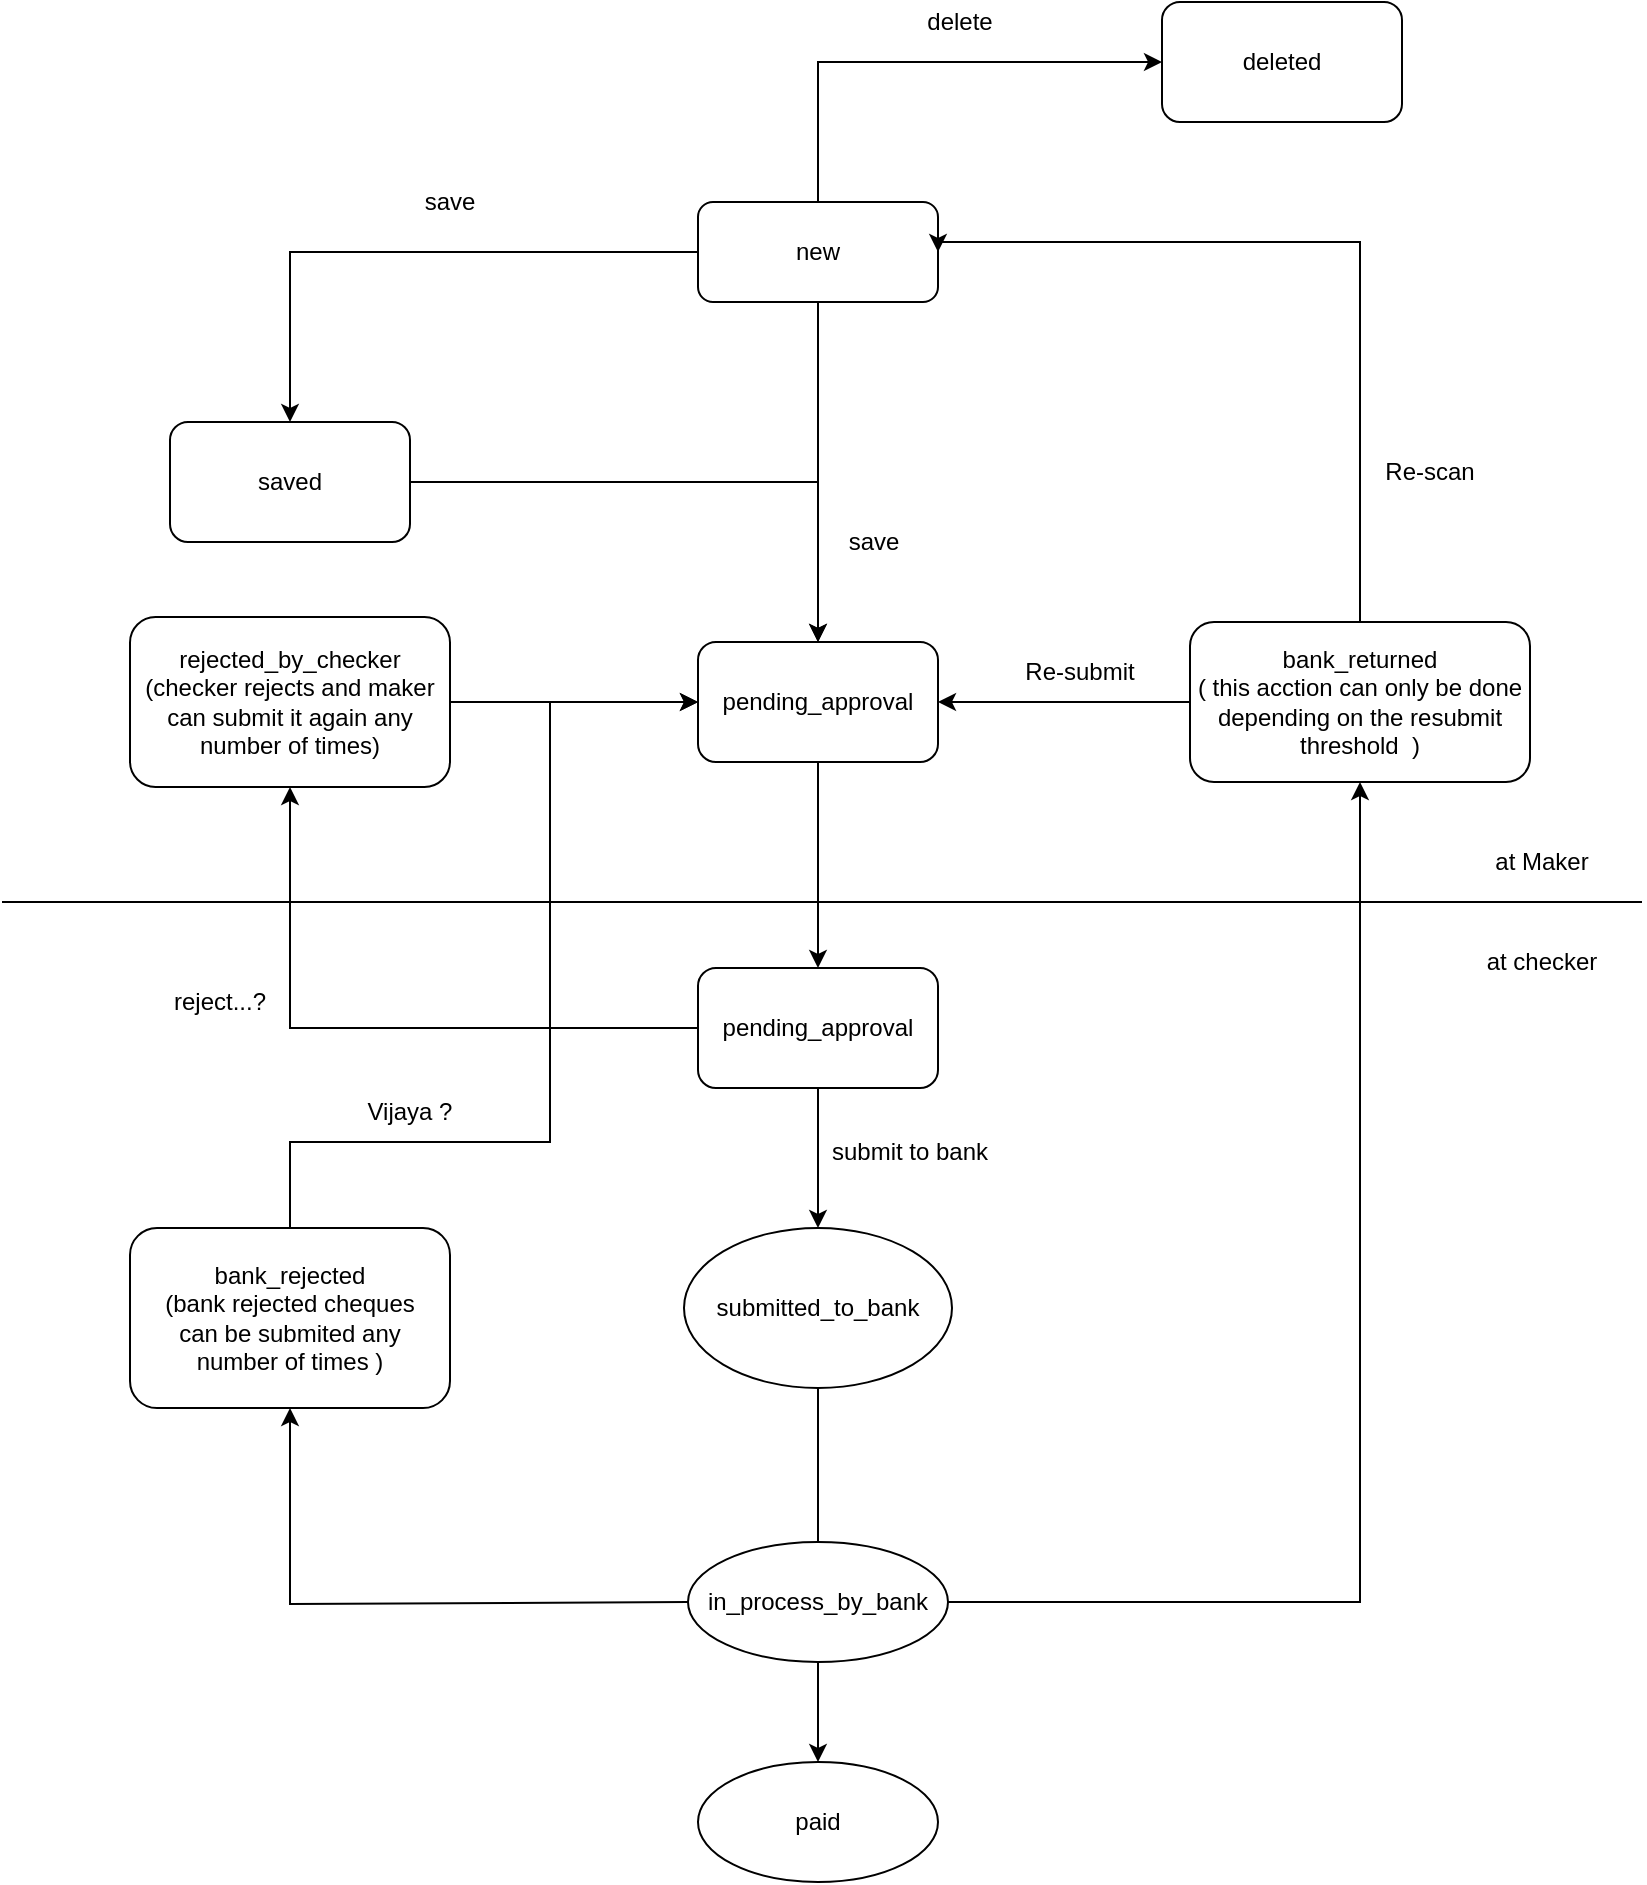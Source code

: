 <mxfile>
    <diagram id="awTKcjxFaUV9_Hsqf3XX" name="Checker- Maker">
        <mxGraphModel dx="1118" dy="790" grid="1" gridSize="10" guides="1" tooltips="1" connect="1" arrows="1" fold="1" page="1" pageScale="1" pageWidth="827" pageHeight="1169" math="0" shadow="0">
            <root>
                <mxCell id="0"/>
                <mxCell id="1" parent="0"/>
                <mxCell id="rA_mySbdPQxgZzPo7z1M-3" style="edgeStyle=orthogonalEdgeStyle;rounded=0;orthogonalLoop=1;jettySize=auto;html=1;entryX=0.5;entryY=0;entryDx=0;entryDy=0;" parent="1" source="rA_mySbdPQxgZzPo7z1M-1" target="rA_mySbdPQxgZzPo7z1M-2" edge="1">
                    <mxGeometry relative="1" as="geometry"/>
                </mxCell>
                <mxCell id="rA_mySbdPQxgZzPo7z1M-6" style="edgeStyle=orthogonalEdgeStyle;rounded=0;orthogonalLoop=1;jettySize=auto;html=1;entryX=0.5;entryY=0;entryDx=0;entryDy=0;" parent="1" source="rA_mySbdPQxgZzPo7z1M-1" target="rA_mySbdPQxgZzPo7z1M-4" edge="1">
                    <mxGeometry relative="1" as="geometry"/>
                </mxCell>
                <mxCell id="9" style="edgeStyle=none;html=1;entryX=0;entryY=0.5;entryDx=0;entryDy=0;rounded=0;" edge="1" parent="1" source="rA_mySbdPQxgZzPo7z1M-1" target="8">
                    <mxGeometry relative="1" as="geometry">
                        <Array as="points">
                            <mxPoint x="408" y="60"/>
                        </Array>
                    </mxGeometry>
                </mxCell>
                <mxCell id="rA_mySbdPQxgZzPo7z1M-1" value="new" style="rounded=1;whiteSpace=wrap;html=1;" parent="1" vertex="1">
                    <mxGeometry x="348" y="130" width="120" height="50" as="geometry"/>
                </mxCell>
                <mxCell id="rA_mySbdPQxgZzPo7z1M-5" style="edgeStyle=orthogonalEdgeStyle;rounded=0;orthogonalLoop=1;jettySize=auto;html=1;" parent="1" source="rA_mySbdPQxgZzPo7z1M-2" target="rA_mySbdPQxgZzPo7z1M-4" edge="1">
                    <mxGeometry relative="1" as="geometry"/>
                </mxCell>
                <mxCell id="rA_mySbdPQxgZzPo7z1M-2" value="saved" style="rounded=1;whiteSpace=wrap;html=1;" parent="1" vertex="1">
                    <mxGeometry x="84" y="240" width="120" height="60" as="geometry"/>
                </mxCell>
                <mxCell id="rA_mySbdPQxgZzPo7z1M-9" style="edgeStyle=orthogonalEdgeStyle;rounded=0;orthogonalLoop=1;jettySize=auto;html=1;entryX=0.5;entryY=0;entryDx=0;entryDy=0;" parent="1" source="rA_mySbdPQxgZzPo7z1M-4" target="13" edge="1">
                    <mxGeometry relative="1" as="geometry">
                        <mxPoint x="408" y="470" as="targetPoint"/>
                    </mxGeometry>
                </mxCell>
                <mxCell id="rA_mySbdPQxgZzPo7z1M-4" value="pending_approval" style="rounded=1;whiteSpace=wrap;html=1;" parent="1" vertex="1">
                    <mxGeometry x="348" y="350" width="120" height="60" as="geometry"/>
                </mxCell>
                <mxCell id="rA_mySbdPQxgZzPo7z1M-11" style="edgeStyle=orthogonalEdgeStyle;rounded=0;orthogonalLoop=1;jettySize=auto;html=1;entryX=0.5;entryY=0;entryDx=0;entryDy=0;exitX=0.5;exitY=1;exitDx=0;exitDy=0;" parent="1" source="13" target="rA_mySbdPQxgZzPo7z1M-10" edge="1">
                    <mxGeometry relative="1" as="geometry">
                        <mxPoint x="408" y="583" as="sourcePoint"/>
                    </mxGeometry>
                </mxCell>
                <mxCell id="rA_mySbdPQxgZzPo7z1M-13" style="edgeStyle=orthogonalEdgeStyle;rounded=0;orthogonalLoop=1;jettySize=auto;html=1;exitX=0;exitY=0.5;exitDx=0;exitDy=0;" parent="1" source="13" target="rA_mySbdPQxgZzPo7z1M-15" edge="1">
                    <mxGeometry relative="1" as="geometry">
                        <mxPoint x="694" y="420" as="targetPoint"/>
                        <mxPoint x="348" y="510" as="sourcePoint"/>
                    </mxGeometry>
                </mxCell>
                <mxCell id="rA_mySbdPQxgZzPo7z1M-17" style="edgeStyle=orthogonalEdgeStyle;rounded=0;orthogonalLoop=1;jettySize=auto;html=1;" parent="1" source="rA_mySbdPQxgZzPo7z1M-10" edge="1">
                    <mxGeometry relative="1" as="geometry">
                        <mxPoint x="408" y="810" as="targetPoint"/>
                    </mxGeometry>
                </mxCell>
                <mxCell id="rA_mySbdPQxgZzPo7z1M-10" value="submitted_to_bank" style="ellipse;whiteSpace=wrap;html=1;" parent="1" vertex="1">
                    <mxGeometry x="341" y="643" width="134" height="80" as="geometry"/>
                </mxCell>
                <object label="" placeholders="1" id="rA_mySbdPQxgZzPo7z1M-14">
                    <mxCell style="edgeStyle=orthogonalEdgeStyle;rounded=0;orthogonalLoop=1;jettySize=auto;html=1;" parent="1" source="rA_mySbdPQxgZzPo7z1M-15" target="rA_mySbdPQxgZzPo7z1M-4" edge="1">
                        <mxGeometry relative="1" as="geometry">
                            <mxPoint x="624" y="380" as="sourcePoint"/>
                        </mxGeometry>
                    </mxCell>
                </object>
                <mxCell id="rA_mySbdPQxgZzPo7z1M-15" value="rejected_by_checker&lt;br&gt;(checker rejects and maker can submit it again any number of times)" style="rounded=1;whiteSpace=wrap;html=1;" parent="1" vertex="1">
                    <mxGeometry x="64" y="337.5" width="160" height="85" as="geometry"/>
                </mxCell>
                <mxCell id="rA_mySbdPQxgZzPo7z1M-21" style="edgeStyle=orthogonalEdgeStyle;rounded=0;orthogonalLoop=1;jettySize=auto;html=1;exitX=1;exitY=0.5;exitDx=0;exitDy=0;" parent="1" source="rA_mySbdPQxgZzPo7z1M-18" target="rA_mySbdPQxgZzPo7z1M-20" edge="1">
                    <mxGeometry relative="1" as="geometry">
                        <mxPoint x="466" y="831" as="sourcePoint"/>
                    </mxGeometry>
                </mxCell>
                <mxCell id="8iPuRaanS0iod83LBXcC-2" style="edgeStyle=none;html=1;entryX=0.5;entryY=1;entryDx=0;entryDy=0;rounded=0;exitX=0;exitY=0.5;exitDx=0;exitDy=0;" parent="1" source="rA_mySbdPQxgZzPo7z1M-18" target="8iPuRaanS0iod83LBXcC-1" edge="1">
                    <mxGeometry relative="1" as="geometry">
                        <mxPoint x="144" y="831" as="targetPoint"/>
                        <Array as="points">
                            <mxPoint x="144" y="831"/>
                        </Array>
                        <mxPoint x="350" y="831" as="sourcePoint"/>
                    </mxGeometry>
                </mxCell>
                <mxCell id="18" style="edgeStyle=none;rounded=0;html=1;" edge="1" parent="1" source="rA_mySbdPQxgZzPo7z1M-18" target="17">
                    <mxGeometry relative="1" as="geometry"/>
                </mxCell>
                <mxCell id="rA_mySbdPQxgZzPo7z1M-18" value="in_process_by_bank" style="ellipse;whiteSpace=wrap;html=1;" parent="1" vertex="1">
                    <mxGeometry x="343" y="800" width="130" height="60" as="geometry"/>
                </mxCell>
                <mxCell id="rA_mySbdPQxgZzPo7z1M-22" style="edgeStyle=orthogonalEdgeStyle;rounded=0;orthogonalLoop=1;jettySize=auto;html=1;entryX=1;entryY=0.5;entryDx=0;entryDy=0;" parent="1" source="rA_mySbdPQxgZzPo7z1M-20" target="rA_mySbdPQxgZzPo7z1M-4" edge="1">
                    <mxGeometry relative="1" as="geometry"/>
                </mxCell>
                <mxCell id="rA_mySbdPQxgZzPo7z1M-27" style="edgeStyle=orthogonalEdgeStyle;rounded=0;orthogonalLoop=1;jettySize=auto;html=1;entryX=1;entryY=0.5;entryDx=0;entryDy=0;" parent="1" source="rA_mySbdPQxgZzPo7z1M-20" target="rA_mySbdPQxgZzPo7z1M-1" edge="1">
                    <mxGeometry relative="1" as="geometry">
                        <mxPoint x="514" y="135" as="targetPoint"/>
                        <Array as="points">
                            <mxPoint x="679" y="150"/>
                        </Array>
                    </mxGeometry>
                </mxCell>
                <mxCell id="rA_mySbdPQxgZzPo7z1M-20" value="bank_returned&lt;br&gt;( this acction can only be done depending on the resubmit threshold&amp;nbsp; )" style="rounded=1;whiteSpace=wrap;html=1;" parent="1" vertex="1">
                    <mxGeometry x="594" y="340" width="170" height="80" as="geometry"/>
                </mxCell>
                <mxCell id="rA_mySbdPQxgZzPo7z1M-23" value="Re-submit" style="text;html=1;strokeColor=none;fillColor=none;align=center;verticalAlign=middle;whiteSpace=wrap;rounded=0;" parent="1" vertex="1">
                    <mxGeometry x="504" y="350" width="70" height="30" as="geometry"/>
                </mxCell>
                <mxCell id="rA_mySbdPQxgZzPo7z1M-28" value="Re-scan" style="text;html=1;strokeColor=none;fillColor=none;align=center;verticalAlign=middle;whiteSpace=wrap;rounded=0;rotation=0;" parent="1" vertex="1">
                    <mxGeometry x="684" y="250" width="60" height="30" as="geometry"/>
                </mxCell>
                <mxCell id="8iPuRaanS0iod83LBXcC-5" style="edgeStyle=none;rounded=0;html=1;entryX=0;entryY=0.5;entryDx=0;entryDy=0;" parent="1" source="8iPuRaanS0iod83LBXcC-1" target="rA_mySbdPQxgZzPo7z1M-4" edge="1">
                    <mxGeometry relative="1" as="geometry">
                        <Array as="points">
                            <mxPoint x="144" y="600"/>
                            <mxPoint x="274" y="600"/>
                            <mxPoint x="274" y="380"/>
                        </Array>
                    </mxGeometry>
                </mxCell>
                <mxCell id="8iPuRaanS0iod83LBXcC-1" value="bank_rejected&lt;br&gt;(bank rejected cheques &lt;br&gt;can be submited any &lt;br&gt;number of times )" style="rounded=1;whiteSpace=wrap;html=1;" parent="1" vertex="1">
                    <mxGeometry x="64" y="643" width="160" height="90" as="geometry"/>
                </mxCell>
                <mxCell id="2" value="Vijaya ?" style="text;html=1;strokeColor=none;fillColor=none;align=center;verticalAlign=middle;whiteSpace=wrap;rounded=0;" vertex="1" parent="1">
                    <mxGeometry x="174" y="574.5" width="60" height="20" as="geometry"/>
                </mxCell>
                <mxCell id="3" value="save" style="text;html=1;strokeColor=none;fillColor=none;align=center;verticalAlign=middle;whiteSpace=wrap;rounded=0;" vertex="1" parent="1">
                    <mxGeometry x="408" y="290" width="56" height="20" as="geometry"/>
                </mxCell>
                <mxCell id="4" value="save" style="text;html=1;strokeColor=none;fillColor=none;align=center;verticalAlign=middle;whiteSpace=wrap;rounded=0;" vertex="1" parent="1">
                    <mxGeometry x="204" y="120" width="40" height="20" as="geometry"/>
                </mxCell>
                <mxCell id="5" value="reject...?" style="text;html=1;strokeColor=none;fillColor=none;align=center;verticalAlign=middle;whiteSpace=wrap;rounded=0;" vertex="1" parent="1">
                    <mxGeometry x="84" y="520" width="50" height="20" as="geometry"/>
                </mxCell>
                <mxCell id="8" value="deleted" style="rounded=1;whiteSpace=wrap;html=1;" vertex="1" parent="1">
                    <mxGeometry x="580" y="30" width="120" height="60" as="geometry"/>
                </mxCell>
                <mxCell id="10" value="delete" style="text;html=1;strokeColor=none;fillColor=none;align=center;verticalAlign=middle;whiteSpace=wrap;rounded=0;" vertex="1" parent="1">
                    <mxGeometry x="454" y="30" width="50" height="20" as="geometry"/>
                </mxCell>
                <mxCell id="11" value="submit to bank" style="text;html=1;strokeColor=none;fillColor=none;align=center;verticalAlign=middle;whiteSpace=wrap;rounded=0;" vertex="1" parent="1">
                    <mxGeometry x="404" y="594.5" width="100" height="20" as="geometry"/>
                </mxCell>
                <mxCell id="13" value="&lt;span&gt;pending_approval&lt;/span&gt;" style="rounded=1;whiteSpace=wrap;html=1;" vertex="1" parent="1">
                    <mxGeometry x="348" y="513" width="120" height="60" as="geometry"/>
                </mxCell>
                <mxCell id="14" value="" style="endArrow=none;html=1;" edge="1" parent="1">
                    <mxGeometry width="50" height="50" relative="1" as="geometry">
                        <mxPoint y="480" as="sourcePoint"/>
                        <mxPoint x="820" y="480" as="targetPoint"/>
                    </mxGeometry>
                </mxCell>
                <mxCell id="15" value="at checker" style="text;html=1;strokeColor=none;fillColor=none;align=center;verticalAlign=middle;whiteSpace=wrap;rounded=0;" vertex="1" parent="1">
                    <mxGeometry x="730" y="500" width="80" height="20" as="geometry"/>
                </mxCell>
                <mxCell id="16" value="at Maker" style="text;html=1;strokeColor=none;fillColor=none;align=center;verticalAlign=middle;whiteSpace=wrap;rounded=0;" vertex="1" parent="1">
                    <mxGeometry x="730" y="450" width="80" height="20" as="geometry"/>
                </mxCell>
                <mxCell id="17" value="paid" style="ellipse;whiteSpace=wrap;html=1;" vertex="1" parent="1">
                    <mxGeometry x="348" y="910" width="120" height="60" as="geometry"/>
                </mxCell>
            </root>
        </mxGraphModel>
    </diagram>
    <diagram id="IPpUbXnbxSLoPscIQ0U4" name="Self-auth">
        <mxGraphModel dx="1118" dy="790" grid="1" gridSize="10" guides="1" tooltips="1" connect="1" arrows="1" fold="1" page="1" pageScale="1" pageWidth="850" pageHeight="1100" math="0" shadow="0">
            <root>
                <mxCell id="wfh0Dg2VfORi76VOenaT-0"/>
                <mxCell id="wfh0Dg2VfORi76VOenaT-1" parent="wfh0Dg2VfORi76VOenaT-0"/>
                <mxCell id="ScqjLURCVzaIq1jWpinE-0" style="edgeStyle=orthogonalEdgeStyle;rounded=0;orthogonalLoop=1;jettySize=auto;html=1;entryX=0.5;entryY=0;entryDx=0;entryDy=0;" parent="wfh0Dg2VfORi76VOenaT-1" source="ScqjLURCVzaIq1jWpinE-2" target="ScqjLURCVzaIq1jWpinE-4" edge="1">
                    <mxGeometry relative="1" as="geometry"/>
                </mxCell>
                <mxCell id="ScqjLURCVzaIq1jWpinE-1" style="edgeStyle=orthogonalEdgeStyle;rounded=0;orthogonalLoop=1;jettySize=auto;html=1;entryX=0.5;entryY=0;entryDx=0;entryDy=0;" parent="wfh0Dg2VfORi76VOenaT-1" source="ScqjLURCVzaIq1jWpinE-2" target="3JZBuLF2i-BWoR61zFvi-1" edge="1">
                    <mxGeometry relative="1" as="geometry">
                        <mxPoint x="404" y="390" as="targetPoint"/>
                    </mxGeometry>
                </mxCell>
                <mxCell id="bbuCX8ifBfkxHszUebam-1" style="edgeStyle=none;rounded=0;html=1;entryX=0;entryY=0.5;entryDx=0;entryDy=0;" edge="1" parent="wfh0Dg2VfORi76VOenaT-1" source="ScqjLURCVzaIq1jWpinE-2" target="bbuCX8ifBfkxHszUebam-0">
                    <mxGeometry relative="1" as="geometry">
                        <Array as="points">
                            <mxPoint x="404" y="130"/>
                        </Array>
                    </mxGeometry>
                </mxCell>
                <mxCell id="ScqjLURCVzaIq1jWpinE-2" value="new" style="rounded=1;whiteSpace=wrap;html=1;" parent="wfh0Dg2VfORi76VOenaT-1" vertex="1">
                    <mxGeometry x="344" y="220" width="120" height="60" as="geometry"/>
                </mxCell>
                <mxCell id="ScqjLURCVzaIq1jWpinE-3" style="edgeStyle=orthogonalEdgeStyle;rounded=0;orthogonalLoop=1;jettySize=auto;html=1;entryX=0.5;entryY=0;entryDx=0;entryDy=0;" parent="wfh0Dg2VfORi76VOenaT-1" source="ScqjLURCVzaIq1jWpinE-4" target="3JZBuLF2i-BWoR61zFvi-1" edge="1">
                    <mxGeometry relative="1" as="geometry">
                        <mxPoint x="390" y="420" as="targetPoint"/>
                    </mxGeometry>
                </mxCell>
                <mxCell id="ScqjLURCVzaIq1jWpinE-4" value="saved" style="rounded=1;whiteSpace=wrap;html=1;" parent="wfh0Dg2VfORi76VOenaT-1" vertex="1">
                    <mxGeometry x="170" y="310" width="120" height="60" as="geometry"/>
                </mxCell>
                <mxCell id="ScqjLURCVzaIq1jWpinE-10" style="edgeStyle=orthogonalEdgeStyle;rounded=0;orthogonalLoop=1;jettySize=auto;html=1;exitX=0.5;exitY=1;exitDx=0;exitDy=0;entryX=0.5;entryY=0;entryDx=0;entryDy=0;" parent="wfh0Dg2VfORi76VOenaT-1" source="3JZBuLF2i-BWoR61zFvi-1" target="lbLdeF5fToItT7gbiHIw-0" edge="1">
                    <mxGeometry relative="1" as="geometry">
                        <mxPoint x="404" y="520" as="sourcePoint"/>
                        <mxPoint x="404" y="540" as="targetPoint"/>
                    </mxGeometry>
                </mxCell>
                <mxCell id="ScqjLURCVzaIq1jWpinE-14" value="" style="edgeStyle=orthogonalEdgeStyle;rounded=0;orthogonalLoop=1;jettySize=auto;html=1;exitX=0.5;exitY=1;exitDx=0;exitDy=0;" parent="wfh0Dg2VfORi76VOenaT-1" source="lbLdeF5fToItT7gbiHIw-0" target="ScqjLURCVzaIq1jWpinE-17" edge="1">
                    <mxGeometry relative="1" as="geometry">
                        <mxPoint x="404" y="720" as="targetPoint"/>
                        <mxPoint x="404" y="626" as="sourcePoint"/>
                    </mxGeometry>
                </mxCell>
                <mxCell id="ScqjLURCVzaIq1jWpinE-15" style="edgeStyle=orthogonalEdgeStyle;rounded=0;orthogonalLoop=1;jettySize=auto;html=1;exitX=1;exitY=0.5;exitDx=0;exitDy=0;" parent="wfh0Dg2VfORi76VOenaT-1" source="lbLdeF5fToItT7gbiHIw-0" target="ScqjLURCVzaIq1jWpinE-20" edge="1">
                    <mxGeometry relative="1" as="geometry">
                        <mxPoint x="530" y="560" as="sourcePoint"/>
                    </mxGeometry>
                </mxCell>
                <mxCell id="ScqjLURCVzaIq1jWpinE-17" value="paid" style="ellipse;whiteSpace=wrap;html=1;" parent="wfh0Dg2VfORi76VOenaT-1" vertex="1">
                    <mxGeometry x="344" y="640" width="120" height="60" as="geometry"/>
                </mxCell>
                <mxCell id="ScqjLURCVzaIq1jWpinE-18" style="edgeStyle=orthogonalEdgeStyle;rounded=0;orthogonalLoop=1;jettySize=auto;html=1;" parent="wfh0Dg2VfORi76VOenaT-1" source="ScqjLURCVzaIq1jWpinE-20" target="3JZBuLF2i-BWoR61zFvi-1" edge="1">
                    <mxGeometry relative="1" as="geometry">
                        <mxPoint x="471" y="430" as="targetPoint"/>
                    </mxGeometry>
                </mxCell>
                <mxCell id="ScqjLURCVzaIq1jWpinE-19" style="edgeStyle=orthogonalEdgeStyle;rounded=0;orthogonalLoop=1;jettySize=auto;html=1;entryX=1;entryY=0.5;entryDx=0;entryDy=0;exitX=0.5;exitY=0;exitDx=0;exitDy=0;" parent="wfh0Dg2VfORi76VOenaT-1" source="ScqjLURCVzaIq1jWpinE-20" target="ScqjLURCVzaIq1jWpinE-2" edge="1">
                    <mxGeometry relative="1" as="geometry">
                        <mxPoint x="510" y="165" as="targetPoint"/>
                        <Array as="points">
                            <mxPoint x="655" y="250"/>
                        </Array>
                    </mxGeometry>
                </mxCell>
                <mxCell id="ScqjLURCVzaIq1jWpinE-20" value="bank_returned&lt;br&gt;( this acction can only be done depending on the resubmit threshold&amp;nbsp; )" style="rounded=1;whiteSpace=wrap;html=1;" parent="wfh0Dg2VfORi76VOenaT-1" vertex="1">
                    <mxGeometry x="570" y="390" width="170" height="80" as="geometry"/>
                </mxCell>
                <mxCell id="ScqjLURCVzaIq1jWpinE-21" value="Re-submit" style="text;html=1;strokeColor=none;fillColor=none;align=center;verticalAlign=middle;whiteSpace=wrap;rounded=0;" parent="wfh0Dg2VfORi76VOenaT-1" vertex="1">
                    <mxGeometry x="490" y="400" width="70" height="30" as="geometry"/>
                </mxCell>
                <mxCell id="ScqjLURCVzaIq1jWpinE-22" value="Re-scan" style="text;html=1;strokeColor=none;fillColor=none;align=center;verticalAlign=middle;whiteSpace=wrap;rounded=0;rotation=0;" parent="wfh0Dg2VfORi76VOenaT-1" vertex="1">
                    <mxGeometry x="660" y="290" width="60" height="30" as="geometry"/>
                </mxCell>
                <mxCell id="3JZBuLF2i-BWoR61zFvi-1" value="&lt;span&gt;submitted_to_bank&lt;/span&gt;" style="rounded=1;whiteSpace=wrap;html=1;" parent="wfh0Dg2VfORi76VOenaT-1" vertex="1">
                    <mxGeometry x="344" y="400" width="120" height="60" as="geometry"/>
                </mxCell>
                <mxCell id="da0BWbkMFkGeCtk3tMyG-1" style="edgeStyle=none;rounded=0;html=1;exitX=0;exitY=0.5;exitDx=0;exitDy=0;entryX=0.5;entryY=1;entryDx=0;entryDy=0;" edge="1" parent="wfh0Dg2VfORi76VOenaT-1" source="lbLdeF5fToItT7gbiHIw-0" target="da0BWbkMFkGeCtk3tMyG-0">
                    <mxGeometry relative="1" as="geometry">
                        <Array as="points">
                            <mxPoint x="130" y="560"/>
                        </Array>
                    </mxGeometry>
                </mxCell>
                <mxCell id="lbLdeF5fToItT7gbiHIw-0" value="in_process_by_bank" style="ellipse;whiteSpace=wrap;html=1;" vertex="1" parent="wfh0Dg2VfORi76VOenaT-1">
                    <mxGeometry x="334" y="530" width="140" height="60" as="geometry"/>
                </mxCell>
                <mxCell id="bbuCX8ifBfkxHszUebam-0" value="deleted" style="rounded=1;whiteSpace=wrap;html=1;" vertex="1" parent="wfh0Dg2VfORi76VOenaT-1">
                    <mxGeometry x="500" y="100" width="120" height="60" as="geometry"/>
                </mxCell>
                <mxCell id="AKEtbYtDy_aDEkyMldP8-0" value="delete" style="text;html=1;strokeColor=none;fillColor=none;align=center;verticalAlign=middle;whiteSpace=wrap;rounded=0;" vertex="1" parent="wfh0Dg2VfORi76VOenaT-1">
                    <mxGeometry x="414" y="110" width="50" height="20" as="geometry"/>
                </mxCell>
                <mxCell id="WJr55I9Jn3G7XyvF7QrA-0" value="save" style="text;html=1;strokeColor=none;fillColor=none;align=center;verticalAlign=middle;whiteSpace=wrap;rounded=0;" vertex="1" parent="wfh0Dg2VfORi76VOenaT-1">
                    <mxGeometry x="240" y="220" width="40" height="20" as="geometry"/>
                </mxCell>
                <mxCell id="YSFdXPvCEQVZLwuHXir4-0" value="submit to bank" style="text;html=1;strokeColor=none;fillColor=none;align=center;verticalAlign=middle;whiteSpace=wrap;rounded=0;" vertex="1" parent="wfh0Dg2VfORi76VOenaT-1">
                    <mxGeometry x="290" y="320" width="100" height="20" as="geometry"/>
                </mxCell>
                <mxCell id="YSFdXPvCEQVZLwuHXir4-1" value="submit to bank" style="text;html=1;strokeColor=none;fillColor=none;align=center;verticalAlign=middle;whiteSpace=wrap;rounded=0;" vertex="1" parent="wfh0Dg2VfORi76VOenaT-1">
                    <mxGeometry x="400" y="295" width="100" height="20" as="geometry"/>
                </mxCell>
                <mxCell id="da0BWbkMFkGeCtk3tMyG-3" style="edgeStyle=none;rounded=0;html=1;exitX=1;exitY=0.5;exitDx=0;exitDy=0;entryX=0;entryY=0.5;entryDx=0;entryDy=0;" edge="1" parent="wfh0Dg2VfORi76VOenaT-1" source="da0BWbkMFkGeCtk3tMyG-0" target="3JZBuLF2i-BWoR61zFvi-1">
                    <mxGeometry relative="1" as="geometry">
                        <Array as="points">
                            <mxPoint x="280" y="475"/>
                            <mxPoint x="280" y="430"/>
                        </Array>
                    </mxGeometry>
                </mxCell>
                <mxCell id="da0BWbkMFkGeCtk3tMyG-0" value="bank_rejected&lt;br&gt;(bank rejected cheques &lt;br&gt;can be submited any &lt;br&gt;number of times )" style="rounded=1;whiteSpace=wrap;html=1;" vertex="1" parent="wfh0Dg2VfORi76VOenaT-1">
                    <mxGeometry x="50" y="430" width="160" height="90" as="geometry"/>
                </mxCell>
                <mxCell id="da0BWbkMFkGeCtk3tMyG-4" value="submit to bank" style="text;html=1;strokeColor=none;fillColor=none;align=center;verticalAlign=middle;whiteSpace=wrap;rounded=0;" vertex="1" parent="wfh0Dg2VfORi76VOenaT-1">
                    <mxGeometry x="220" y="405" width="100" height="20" as="geometry"/>
                </mxCell>
            </root>
        </mxGraphModel>
    </diagram>
</mxfile>
